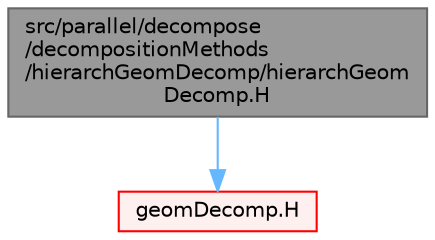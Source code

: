 digraph "src/parallel/decompose/decompositionMethods/hierarchGeomDecomp/hierarchGeomDecomp.H"
{
 // LATEX_PDF_SIZE
  bgcolor="transparent";
  edge [fontname=Helvetica,fontsize=10,labelfontname=Helvetica,labelfontsize=10];
  node [fontname=Helvetica,fontsize=10,shape=box,height=0.2,width=0.4];
  Node1 [id="Node000001",label="src/parallel/decompose\l/decompositionMethods\l/hierarchGeomDecomp/hierarchGeom\lDecomp.H",height=0.2,width=0.4,color="gray40", fillcolor="grey60", style="filled", fontcolor="black",tooltip=" "];
  Node1 -> Node2 [id="edge1_Node000001_Node000002",color="steelblue1",style="solid",tooltip=" "];
  Node2 [id="Node000002",label="geomDecomp.H",height=0.2,width=0.4,color="red", fillcolor="#FFF0F0", style="filled",URL="$geomDecomp_8H.html",tooltip=" "];
}
